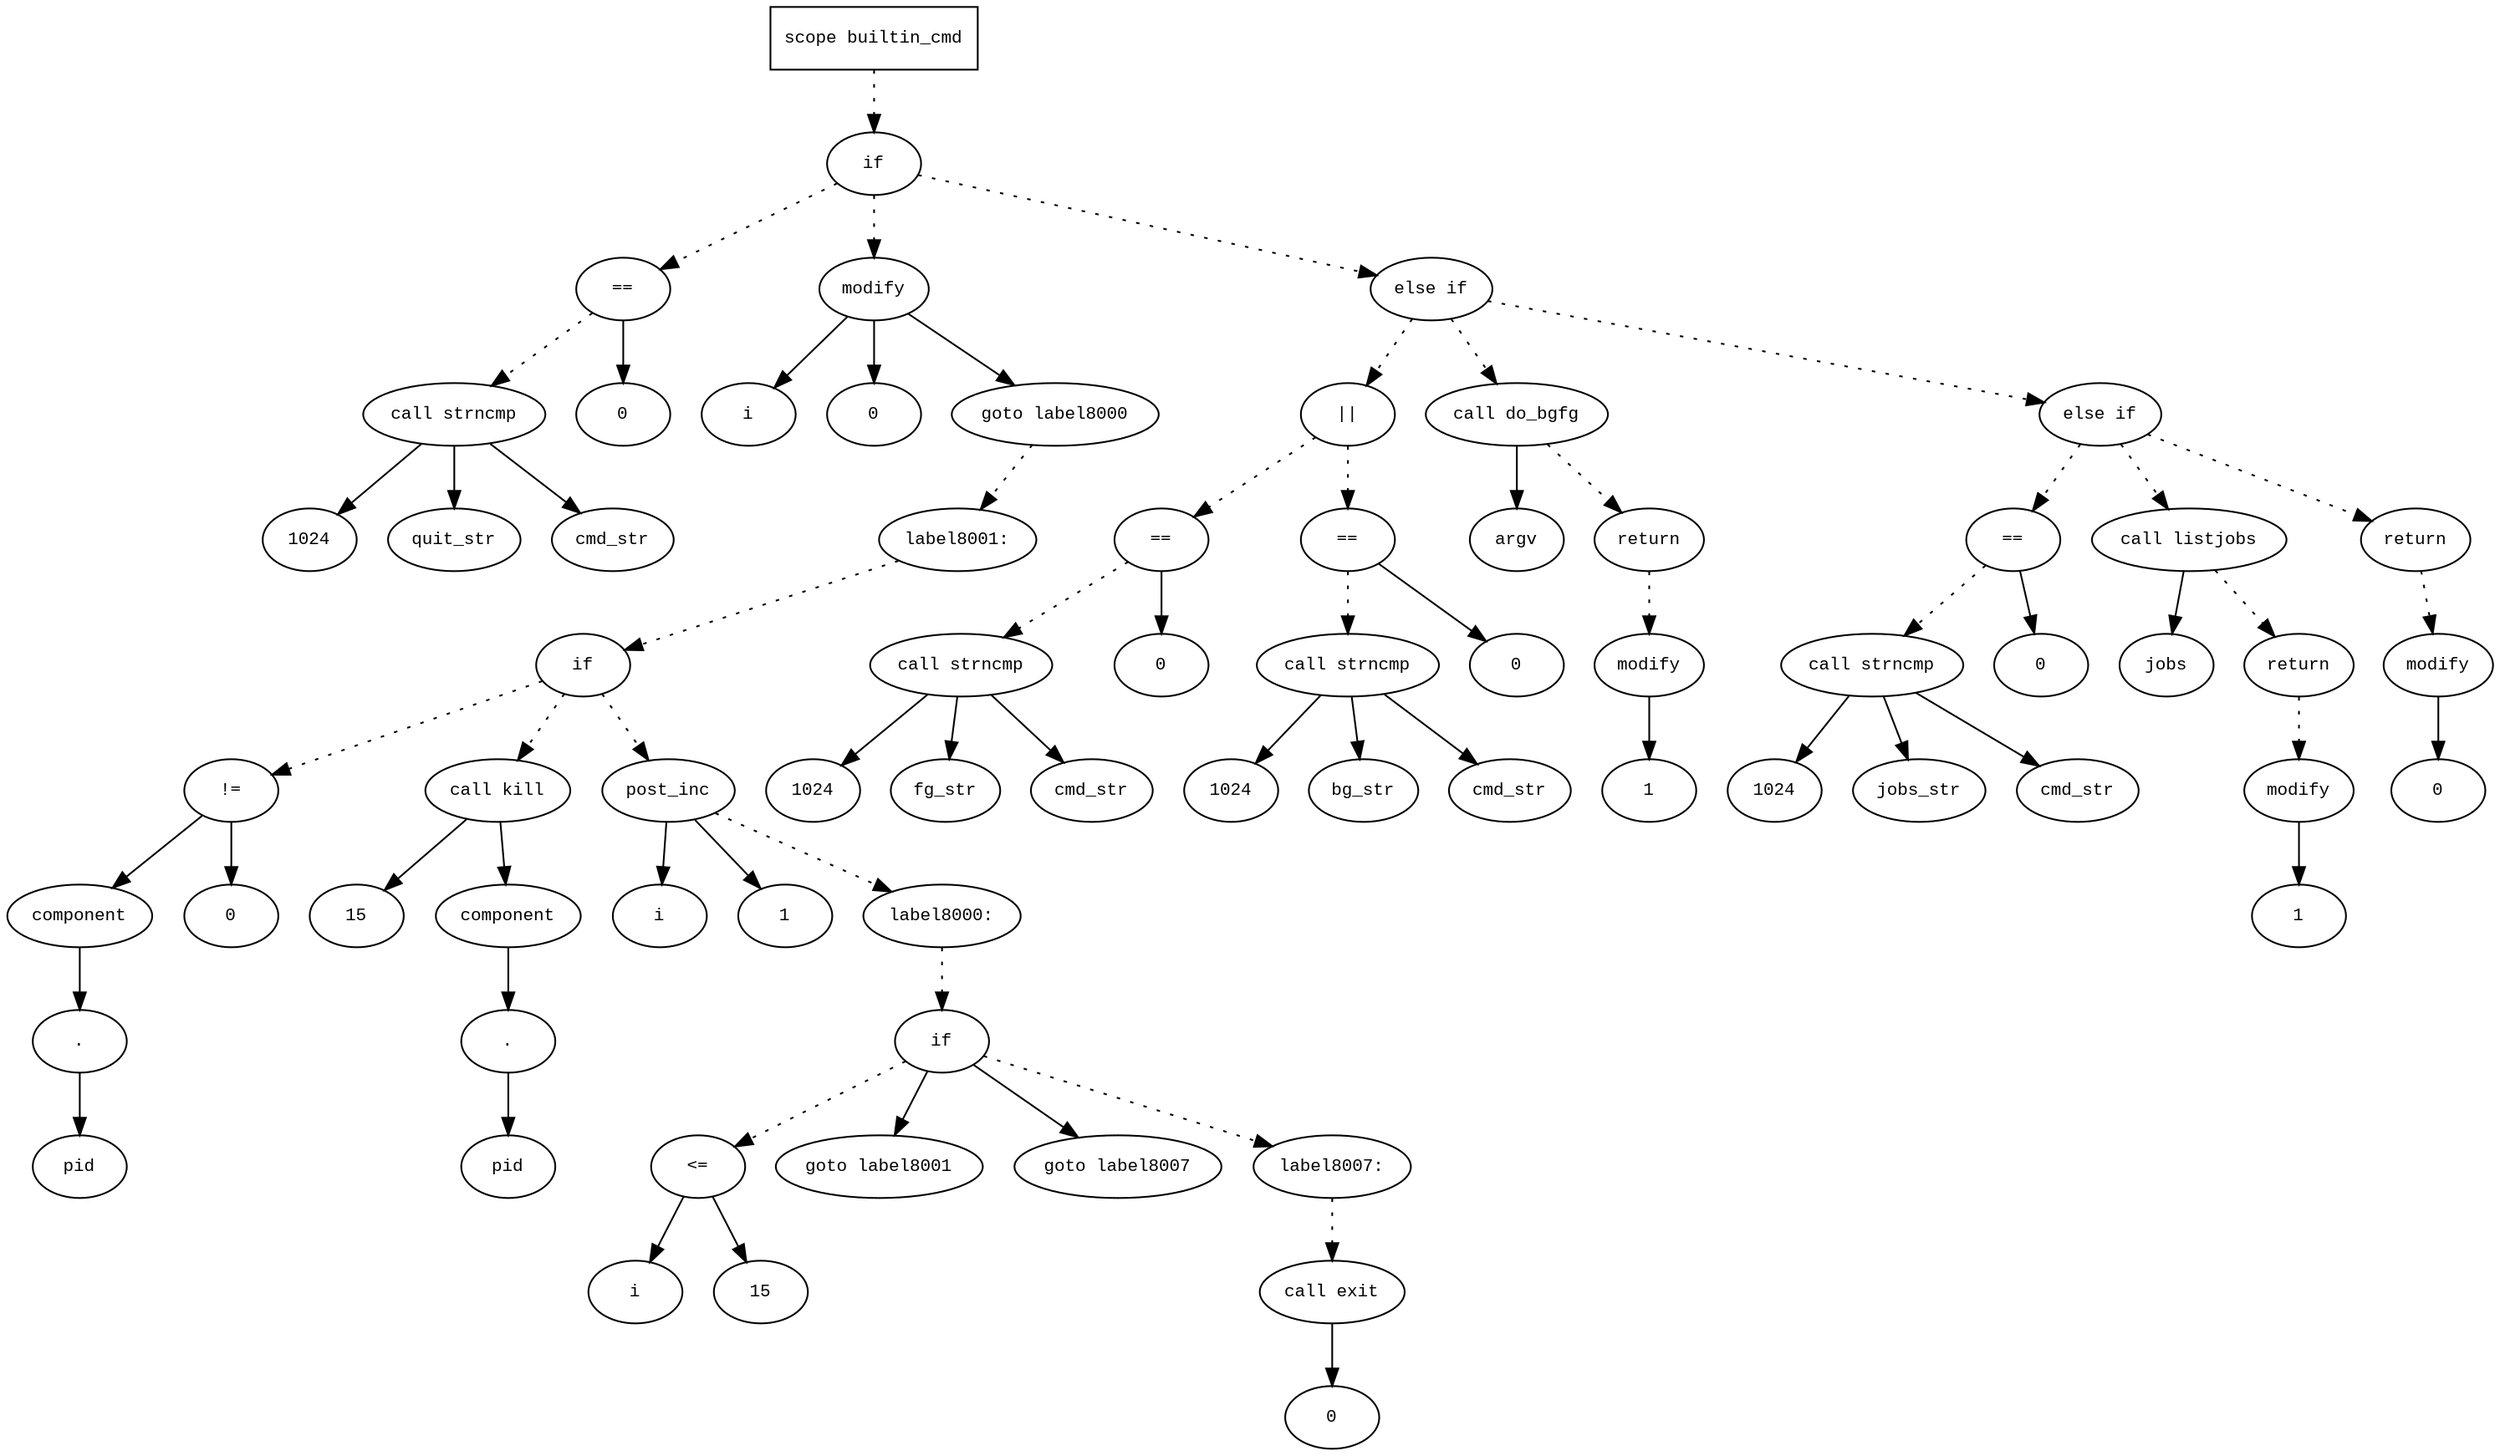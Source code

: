 digraph AST {
  graph [fontname="Times New Roman",fontsize=10];
  node  [fontname="Courier New",fontsize=10];
  edge  [fontname="Times New Roman",fontsize=10];

  node1 [label="scope builtin_cmd",shape=box];
  node2 [label="if",shape=ellipse];
  node1 -> node2 [style=dotted];
  node3 [label="==",shape=ellipse];
  node4 [label="call strncmp",shape=ellipse];
  node5 [label="1024",shape=ellipse];
  node4 -> node5;
  node6 [label="quit_str",shape=ellipse];
  node4 -> node6;
  node7 [label="cmd_str",shape=ellipse];
  node4 -> node7;
  node3 -> node4 [style=dotted];
  node8 [label="0",shape=ellipse];
  node3 -> node8;
  node2 -> node3 [style=dotted];
  node9 [label="modify",shape=ellipse];
  node10 [label="i",shape=ellipse];
  node9 -> node10;
  node11 [label="0",shape=ellipse];
  node9 -> node11;
  node2 -> node9 [style=dotted];
  node12 [label="goto label8000",shape=ellipse];
  node9 -> node12;
  node13 [label="label8001:",shape=ellipse];
  node12 -> node13 [style=dotted];
  node14 [label="if",shape=ellipse];
  node13 -> node14 [style=dotted];
  node15 [label="!=",shape=ellipse];
  node16 [label="component",shape=ellipse];
  node15 -> node16;
  node17 [label=".",shape=ellipse];
  node16 -> node17;
  node18 [label="pid",shape=ellipse];
  node17 -> node18;
  node19 [label="0",shape=ellipse];
  node15 -> node19;
  node14 -> node15 [style=dotted];
  node20 [label="call kill",shape=ellipse];
  node21 [label="15",shape=ellipse];
  node20 -> node21;
  node22 [label="component",shape=ellipse];
  node20 -> node22;
  node23 [label=".",shape=ellipse];
  node22 -> node23;
  node24 [label="pid",shape=ellipse];
  node23 -> node24;
  node14 -> node20 [style=dotted];
  node25 [label="post_inc",shape=ellipse];
  node26 [label="i",shape=ellipse];
  node25 -> node26;
  node27 [label="1",shape=ellipse];
  node25 -> node27;
  node14 -> node25 [style=dotted];
  node28 [label="label8000:",shape=ellipse];
  node25 -> node28 [style=dotted];
  node29 [label="if",shape=ellipse];
  node28 -> node29 [style=dotted];
  node30 [label="<=",shape=ellipse];
  node31 [label="i",shape=ellipse];
  node30 -> node31;
  node32 [label="15",shape=ellipse];
  node30 -> node32;
  node29 -> node30 [style=dotted];
  node33 [label="goto label8001",shape=ellipse];
  node29 -> node33;
  node34 [label="goto label8007",shape=ellipse];
  node29 -> node34;
  node35 [label="label8007:",shape=ellipse];
  node29 -> node35 [style=dotted];
  node36 [label="call exit",shape=ellipse];
  node37 [label="0",shape=ellipse];
  node36 -> node37;
  node35 -> node36 [style=dotted];
  node38 [label="else if",shape=ellipse];
  node2 -> node38 [style=dotted];
  node39 [label="||",shape=ellipse];
  node40 [label="==",shape=ellipse];
  node41 [label="call strncmp",shape=ellipse];
  node42 [label="1024",shape=ellipse];
  node41 -> node42;
  node43 [label="fg_str",shape=ellipse];
  node41 -> node43;
  node44 [label="cmd_str",shape=ellipse];
  node41 -> node44;
  node40 -> node41 [style=dotted];
  node45 [label="0",shape=ellipse];
  node40 -> node45;
  node39 -> node40 [style=dotted];
  node46 [label="==",shape=ellipse];
  node47 [label="call strncmp",shape=ellipse];
  node48 [label="1024",shape=ellipse];
  node47 -> node48;
  node49 [label="bg_str",shape=ellipse];
  node47 -> node49;
  node50 [label="cmd_str",shape=ellipse];
  node47 -> node50;
  node46 -> node47 [style=dotted];
  node51 [label="0",shape=ellipse];
  node46 -> node51;
  node39 -> node46 [style=dotted];
  node38 -> node39 [style=dotted];
  node52 [label="call do_bgfg",shape=ellipse];
  node53 [label="argv",shape=ellipse];
  node52 -> node53;
  node38 -> node52 [style=dotted];
  node54 [label="return",shape=ellipse];
  node55 [label="modify",shape=ellipse];
  node56 [label="1",shape=ellipse];
  node55 -> node56;
  node54 -> node55 [style=dotted];
  node52 -> node54 [style=dotted];
  node57 [label="else if",shape=ellipse];
  node38 -> node57 [style=dotted];
  node58 [label="==",shape=ellipse];
  node59 [label="call strncmp",shape=ellipse];
  node60 [label="1024",shape=ellipse];
  node59 -> node60;
  node61 [label="jobs_str",shape=ellipse];
  node59 -> node61;
  node62 [label="cmd_str",shape=ellipse];
  node59 -> node62;
  node58 -> node59 [style=dotted];
  node63 [label="0",shape=ellipse];
  node58 -> node63;
  node57 -> node58 [style=dotted];
  node64 [label="call listjobs",shape=ellipse];
  node65 [label="jobs",shape=ellipse];
  node64 -> node65;
  node57 -> node64 [style=dotted];
  node66 [label="return",shape=ellipse];
  node67 [label="modify",shape=ellipse];
  node68 [label="1",shape=ellipse];
  node67 -> node68;
  node66 -> node67 [style=dotted];
  node64 -> node66 [style=dotted];
  node69 [label="return",shape=ellipse];
  node70 [label="modify",shape=ellipse];
  node71 [label="0",shape=ellipse];
  node70 -> node71;
  node69 -> node70 [style=dotted];
  node57 -> node69 [style=dotted];
} 